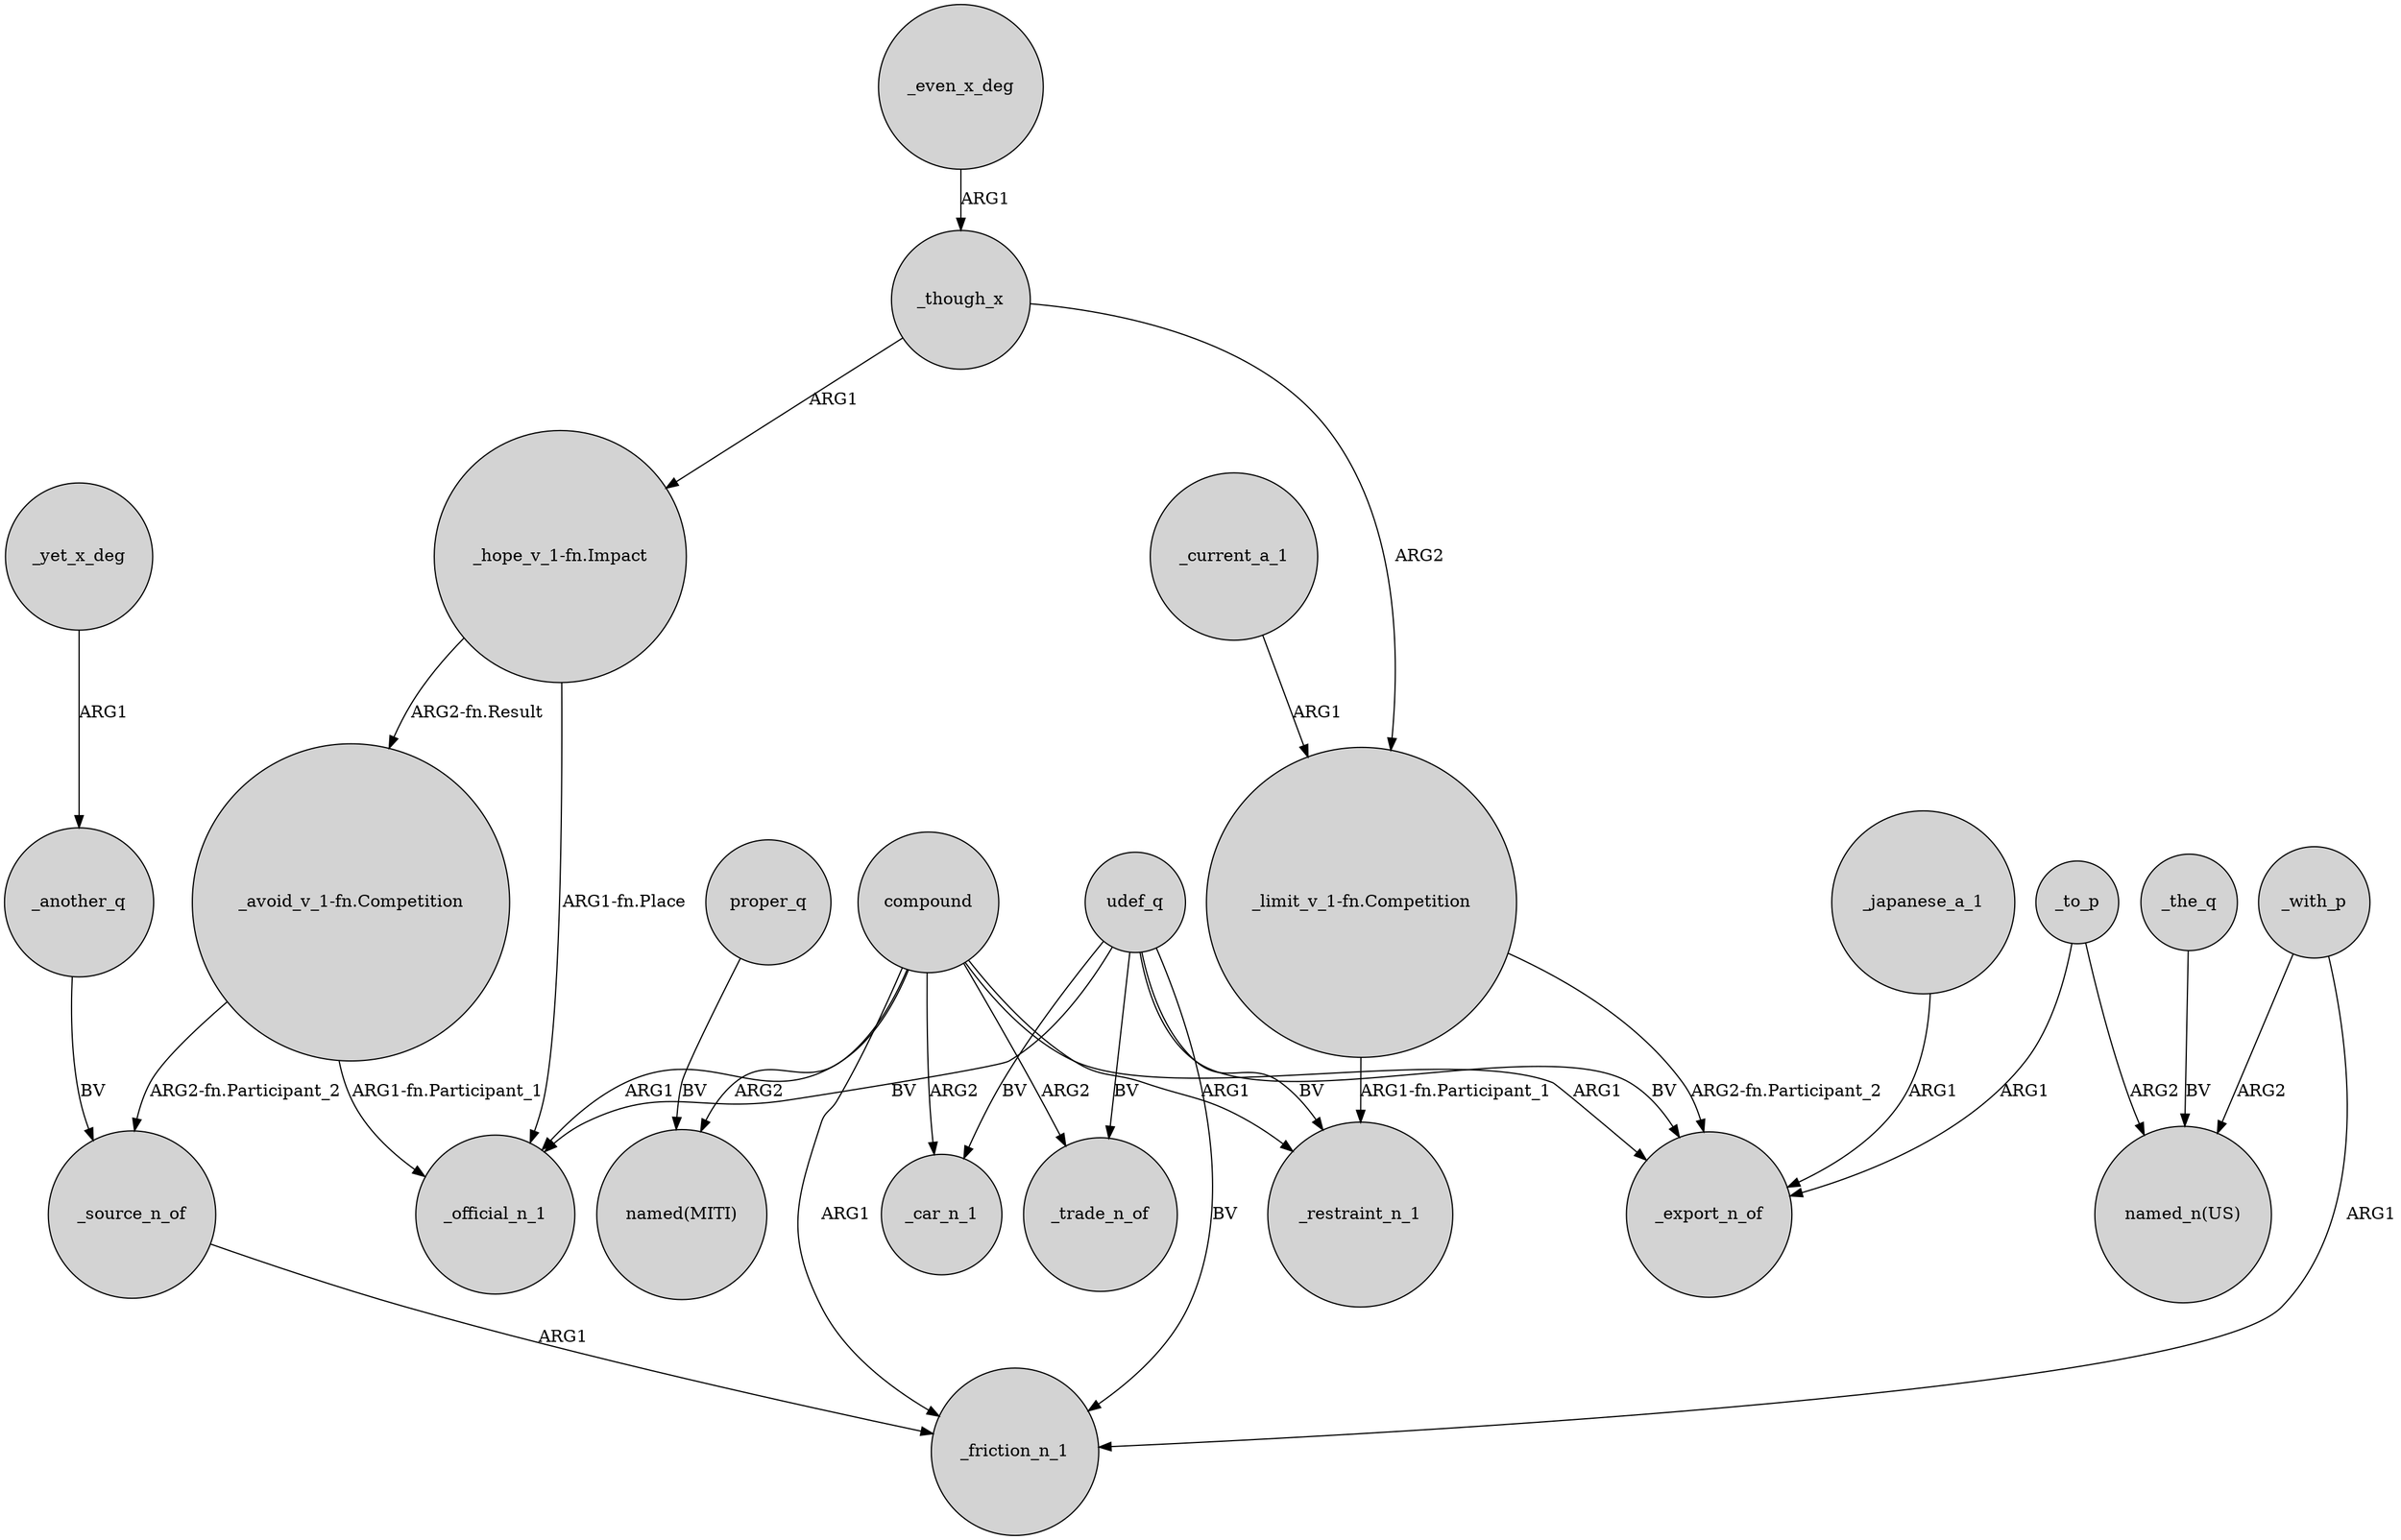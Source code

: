 digraph {
	node [shape=circle style=filled]
	"_avoid_v_1-fn.Competition" -> _official_n_1 [label="ARG1-fn.Participant_1"]
	_the_q -> "named_n(US)" [label=BV]
	compound -> "named(MITI)" [label=ARG2]
	_current_a_1 -> "_limit_v_1-fn.Competition" [label=ARG1]
	_source_n_of -> _friction_n_1 [label=ARG1]
	_to_p -> _export_n_of [label=ARG1]
	_though_x -> "_hope_v_1-fn.Impact" [label=ARG1]
	udef_q -> _export_n_of [label=BV]
	"_hope_v_1-fn.Impact" -> "_avoid_v_1-fn.Competition" [label="ARG2-fn.Result"]
	compound -> _export_n_of [label=ARG1]
	"_limit_v_1-fn.Competition" -> _export_n_of [label="ARG2-fn.Participant_2"]
	_with_p -> "named_n(US)" [label=ARG2]
	_with_p -> _friction_n_1 [label=ARG1]
	"_hope_v_1-fn.Impact" -> _official_n_1 [label="ARG1-fn.Place"]
	_to_p -> "named_n(US)" [label=ARG2]
	compound -> _car_n_1 [label=ARG2]
	udef_q -> _car_n_1 [label=BV]
	udef_q -> _restraint_n_1 [label=BV]
	compound -> _official_n_1 [label=ARG1]
	udef_q -> _trade_n_of [label=BV]
	compound -> _trade_n_of [label=ARG2]
	proper_q -> "named(MITI)" [label=BV]
	udef_q -> _official_n_1 [label=BV]
	_yet_x_deg -> _another_q [label=ARG1]
	"_limit_v_1-fn.Competition" -> _restraint_n_1 [label="ARG1-fn.Participant_1"]
	_japanese_a_1 -> _export_n_of [label=ARG1]
	_even_x_deg -> _though_x [label=ARG1]
	udef_q -> _friction_n_1 [label=BV]
	_another_q -> _source_n_of [label=BV]
	"_avoid_v_1-fn.Competition" -> _source_n_of [label="ARG2-fn.Participant_2"]
	compound -> _friction_n_1 [label=ARG1]
	_though_x -> "_limit_v_1-fn.Competition" [label=ARG2]
	compound -> _restraint_n_1 [label=ARG1]
}
